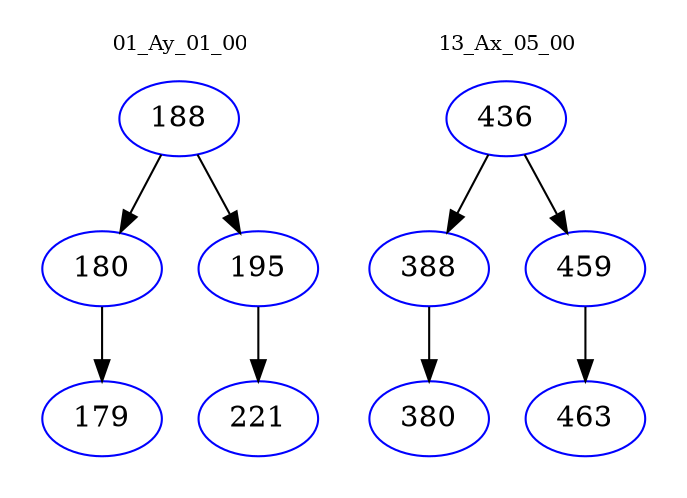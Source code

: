 digraph{
subgraph cluster_0 {
color = white
label = "01_Ay_01_00";
fontsize=10;
T0_188 [label="188", color="blue"]
T0_188 -> T0_180 [color="black"]
T0_180 [label="180", color="blue"]
T0_180 -> T0_179 [color="black"]
T0_179 [label="179", color="blue"]
T0_188 -> T0_195 [color="black"]
T0_195 [label="195", color="blue"]
T0_195 -> T0_221 [color="black"]
T0_221 [label="221", color="blue"]
}
subgraph cluster_1 {
color = white
label = "13_Ax_05_00";
fontsize=10;
T1_436 [label="436", color="blue"]
T1_436 -> T1_388 [color="black"]
T1_388 [label="388", color="blue"]
T1_388 -> T1_380 [color="black"]
T1_380 [label="380", color="blue"]
T1_436 -> T1_459 [color="black"]
T1_459 [label="459", color="blue"]
T1_459 -> T1_463 [color="black"]
T1_463 [label="463", color="blue"]
}
}
